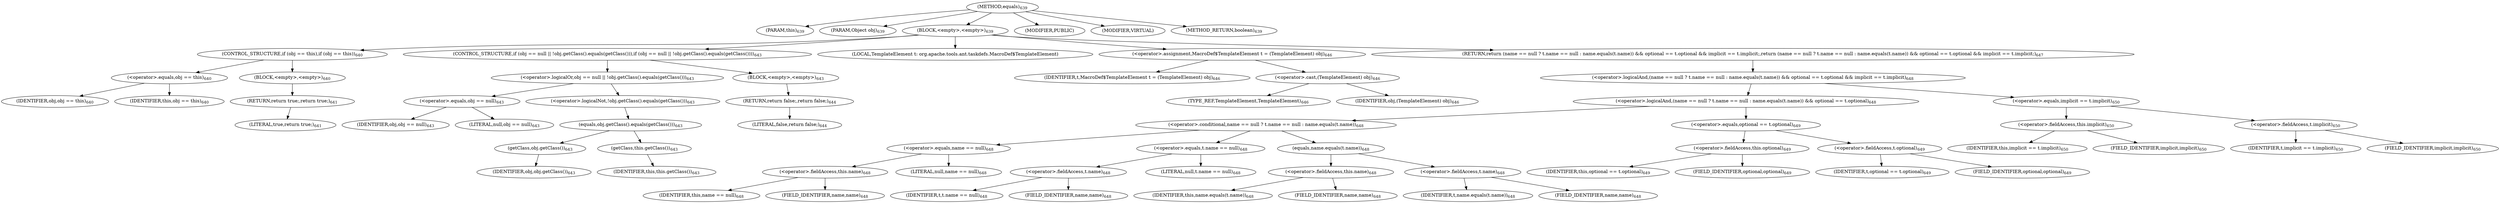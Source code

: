digraph "equals" {  
"1361" [label = <(METHOD,equals)<SUB>639</SUB>> ]
"104" [label = <(PARAM,this)<SUB>639</SUB>> ]
"1362" [label = <(PARAM,Object obj)<SUB>639</SUB>> ]
"1363" [label = <(BLOCK,&lt;empty&gt;,&lt;empty&gt;)<SUB>639</SUB>> ]
"1364" [label = <(CONTROL_STRUCTURE,if (obj == this),if (obj == this))<SUB>640</SUB>> ]
"1365" [label = <(&lt;operator&gt;.equals,obj == this)<SUB>640</SUB>> ]
"1366" [label = <(IDENTIFIER,obj,obj == this)<SUB>640</SUB>> ]
"103" [label = <(IDENTIFIER,this,obj == this)<SUB>640</SUB>> ]
"1367" [label = <(BLOCK,&lt;empty&gt;,&lt;empty&gt;)<SUB>640</SUB>> ]
"1368" [label = <(RETURN,return true;,return true;)<SUB>641</SUB>> ]
"1369" [label = <(LITERAL,true,return true;)<SUB>641</SUB>> ]
"1370" [label = <(CONTROL_STRUCTURE,if (obj == null || !obj.getClass().equals(getClass())),if (obj == null || !obj.getClass().equals(getClass())))<SUB>643</SUB>> ]
"1371" [label = <(&lt;operator&gt;.logicalOr,obj == null || !obj.getClass().equals(getClass()))<SUB>643</SUB>> ]
"1372" [label = <(&lt;operator&gt;.equals,obj == null)<SUB>643</SUB>> ]
"1373" [label = <(IDENTIFIER,obj,obj == null)<SUB>643</SUB>> ]
"1374" [label = <(LITERAL,null,obj == null)<SUB>643</SUB>> ]
"1375" [label = <(&lt;operator&gt;.logicalNot,!obj.getClass().equals(getClass()))<SUB>643</SUB>> ]
"1376" [label = <(equals,obj.getClass().equals(getClass()))<SUB>643</SUB>> ]
"1377" [label = <(getClass,obj.getClass())<SUB>643</SUB>> ]
"1378" [label = <(IDENTIFIER,obj,obj.getClass())<SUB>643</SUB>> ]
"1379" [label = <(getClass,this.getClass())<SUB>643</SUB>> ]
"105" [label = <(IDENTIFIER,this,this.getClass())<SUB>643</SUB>> ]
"1380" [label = <(BLOCK,&lt;empty&gt;,&lt;empty&gt;)<SUB>643</SUB>> ]
"1381" [label = <(RETURN,return false;,return false;)<SUB>644</SUB>> ]
"1382" [label = <(LITERAL,false,return false;)<SUB>644</SUB>> ]
"1383" [label = <(LOCAL,TemplateElement t: org.apache.tools.ant.taskdefs.MacroDef$TemplateElement)> ]
"1384" [label = <(&lt;operator&gt;.assignment,MacroDef$TemplateElement t = (TemplateElement) obj)<SUB>646</SUB>> ]
"1385" [label = <(IDENTIFIER,t,MacroDef$TemplateElement t = (TemplateElement) obj)<SUB>646</SUB>> ]
"1386" [label = <(&lt;operator&gt;.cast,(TemplateElement) obj)<SUB>646</SUB>> ]
"1387" [label = <(TYPE_REF,TemplateElement,TemplateElement)<SUB>646</SUB>> ]
"1388" [label = <(IDENTIFIER,obj,(TemplateElement) obj)<SUB>646</SUB>> ]
"1389" [label = <(RETURN,return (name == null ? t.name == null : name.equals(t.name)) &amp;&amp; optional == t.optional &amp;&amp; implicit == t.implicit;,return (name == null ? t.name == null : name.equals(t.name)) &amp;&amp; optional == t.optional &amp;&amp; implicit == t.implicit;)<SUB>647</SUB>> ]
"1390" [label = <(&lt;operator&gt;.logicalAnd,(name == null ? t.name == null : name.equals(t.name)) &amp;&amp; optional == t.optional &amp;&amp; implicit == t.implicit)<SUB>648</SUB>> ]
"1391" [label = <(&lt;operator&gt;.logicalAnd,(name == null ? t.name == null : name.equals(t.name)) &amp;&amp; optional == t.optional)<SUB>648</SUB>> ]
"1392" [label = <(&lt;operator&gt;.conditional,name == null ? t.name == null : name.equals(t.name))<SUB>648</SUB>> ]
"1393" [label = <(&lt;operator&gt;.equals,name == null)<SUB>648</SUB>> ]
"1394" [label = <(&lt;operator&gt;.fieldAccess,this.name)<SUB>648</SUB>> ]
"1395" [label = <(IDENTIFIER,this,name == null)<SUB>648</SUB>> ]
"1396" [label = <(FIELD_IDENTIFIER,name,name)<SUB>648</SUB>> ]
"1397" [label = <(LITERAL,null,name == null)<SUB>648</SUB>> ]
"1398" [label = <(&lt;operator&gt;.equals,t.name == null)<SUB>648</SUB>> ]
"1399" [label = <(&lt;operator&gt;.fieldAccess,t.name)<SUB>648</SUB>> ]
"1400" [label = <(IDENTIFIER,t,t.name == null)<SUB>648</SUB>> ]
"1401" [label = <(FIELD_IDENTIFIER,name,name)<SUB>648</SUB>> ]
"1402" [label = <(LITERAL,null,t.name == null)<SUB>648</SUB>> ]
"1403" [label = <(equals,name.equals(t.name))<SUB>648</SUB>> ]
"1404" [label = <(&lt;operator&gt;.fieldAccess,this.name)<SUB>648</SUB>> ]
"1405" [label = <(IDENTIFIER,this,name.equals(t.name))<SUB>648</SUB>> ]
"1406" [label = <(FIELD_IDENTIFIER,name,name)<SUB>648</SUB>> ]
"1407" [label = <(&lt;operator&gt;.fieldAccess,t.name)<SUB>648</SUB>> ]
"1408" [label = <(IDENTIFIER,t,name.equals(t.name))<SUB>648</SUB>> ]
"1409" [label = <(FIELD_IDENTIFIER,name,name)<SUB>648</SUB>> ]
"1410" [label = <(&lt;operator&gt;.equals,optional == t.optional)<SUB>649</SUB>> ]
"1411" [label = <(&lt;operator&gt;.fieldAccess,this.optional)<SUB>649</SUB>> ]
"1412" [label = <(IDENTIFIER,this,optional == t.optional)<SUB>649</SUB>> ]
"1413" [label = <(FIELD_IDENTIFIER,optional,optional)<SUB>649</SUB>> ]
"1414" [label = <(&lt;operator&gt;.fieldAccess,t.optional)<SUB>649</SUB>> ]
"1415" [label = <(IDENTIFIER,t,optional == t.optional)<SUB>649</SUB>> ]
"1416" [label = <(FIELD_IDENTIFIER,optional,optional)<SUB>649</SUB>> ]
"1417" [label = <(&lt;operator&gt;.equals,implicit == t.implicit)<SUB>650</SUB>> ]
"1418" [label = <(&lt;operator&gt;.fieldAccess,this.implicit)<SUB>650</SUB>> ]
"1419" [label = <(IDENTIFIER,this,implicit == t.implicit)<SUB>650</SUB>> ]
"1420" [label = <(FIELD_IDENTIFIER,implicit,implicit)<SUB>650</SUB>> ]
"1421" [label = <(&lt;operator&gt;.fieldAccess,t.implicit)<SUB>650</SUB>> ]
"1422" [label = <(IDENTIFIER,t,implicit == t.implicit)<SUB>650</SUB>> ]
"1423" [label = <(FIELD_IDENTIFIER,implicit,implicit)<SUB>650</SUB>> ]
"1424" [label = <(MODIFIER,PUBLIC)> ]
"1425" [label = <(MODIFIER,VIRTUAL)> ]
"1426" [label = <(METHOD_RETURN,boolean)<SUB>639</SUB>> ]
  "1361" -> "104" 
  "1361" -> "1362" 
  "1361" -> "1363" 
  "1361" -> "1424" 
  "1361" -> "1425" 
  "1361" -> "1426" 
  "1363" -> "1364" 
  "1363" -> "1370" 
  "1363" -> "1383" 
  "1363" -> "1384" 
  "1363" -> "1389" 
  "1364" -> "1365" 
  "1364" -> "1367" 
  "1365" -> "1366" 
  "1365" -> "103" 
  "1367" -> "1368" 
  "1368" -> "1369" 
  "1370" -> "1371" 
  "1370" -> "1380" 
  "1371" -> "1372" 
  "1371" -> "1375" 
  "1372" -> "1373" 
  "1372" -> "1374" 
  "1375" -> "1376" 
  "1376" -> "1377" 
  "1376" -> "1379" 
  "1377" -> "1378" 
  "1379" -> "105" 
  "1380" -> "1381" 
  "1381" -> "1382" 
  "1384" -> "1385" 
  "1384" -> "1386" 
  "1386" -> "1387" 
  "1386" -> "1388" 
  "1389" -> "1390" 
  "1390" -> "1391" 
  "1390" -> "1417" 
  "1391" -> "1392" 
  "1391" -> "1410" 
  "1392" -> "1393" 
  "1392" -> "1398" 
  "1392" -> "1403" 
  "1393" -> "1394" 
  "1393" -> "1397" 
  "1394" -> "1395" 
  "1394" -> "1396" 
  "1398" -> "1399" 
  "1398" -> "1402" 
  "1399" -> "1400" 
  "1399" -> "1401" 
  "1403" -> "1404" 
  "1403" -> "1407" 
  "1404" -> "1405" 
  "1404" -> "1406" 
  "1407" -> "1408" 
  "1407" -> "1409" 
  "1410" -> "1411" 
  "1410" -> "1414" 
  "1411" -> "1412" 
  "1411" -> "1413" 
  "1414" -> "1415" 
  "1414" -> "1416" 
  "1417" -> "1418" 
  "1417" -> "1421" 
  "1418" -> "1419" 
  "1418" -> "1420" 
  "1421" -> "1422" 
  "1421" -> "1423" 
}
